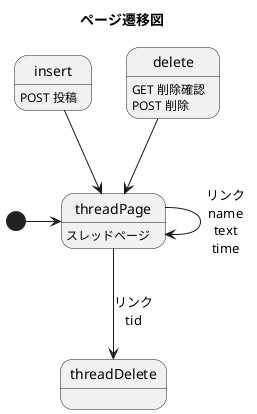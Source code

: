 @startuml
title ページ遷移図

threadPage : スレッドページ
insert : POST 投稿
delete : GET 削除確認\nPOST 削除

[*] -> threadPage
threadPage --> threadPage:リンク\nname\ntext\ntime
insert --> threadPage

threadPage --> threadDelete:リンク\ntid
delete --> threadPage

@enduml